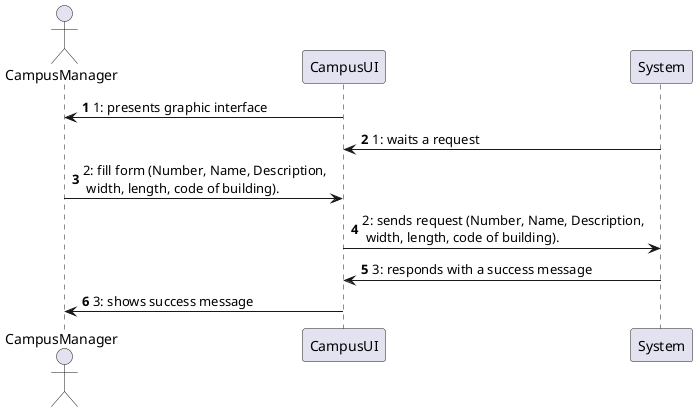 @startuml
'https://plantuml.com/sequence-diagram

autonumber

actor CampusManager as GC
participant CampusUI as GUI
participant System as S

GUI -> GC : 1: presents graphic interface
S -> GUI : 1: waits a request
GC -> GUI : 2: fill form (Number, Name, Description,\n width, length, code of building).
GUI -> S : 2: sends request (Number, Name, Description,\n width, length, code of building).
S -> GUI : 3: responds with a success message
GUI -> GC : 3: shows success message

@enduml